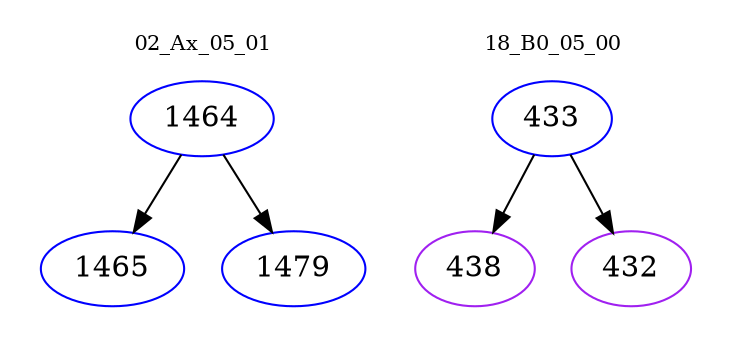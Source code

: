digraph{
subgraph cluster_0 {
color = white
label = "02_Ax_05_01";
fontsize=10;
T0_1464 [label="1464", color="blue"]
T0_1464 -> T0_1465 [color="black"]
T0_1465 [label="1465", color="blue"]
T0_1464 -> T0_1479 [color="black"]
T0_1479 [label="1479", color="blue"]
}
subgraph cluster_1 {
color = white
label = "18_B0_05_00";
fontsize=10;
T1_433 [label="433", color="blue"]
T1_433 -> T1_438 [color="black"]
T1_438 [label="438", color="purple"]
T1_433 -> T1_432 [color="black"]
T1_432 [label="432", color="purple"]
}
}
